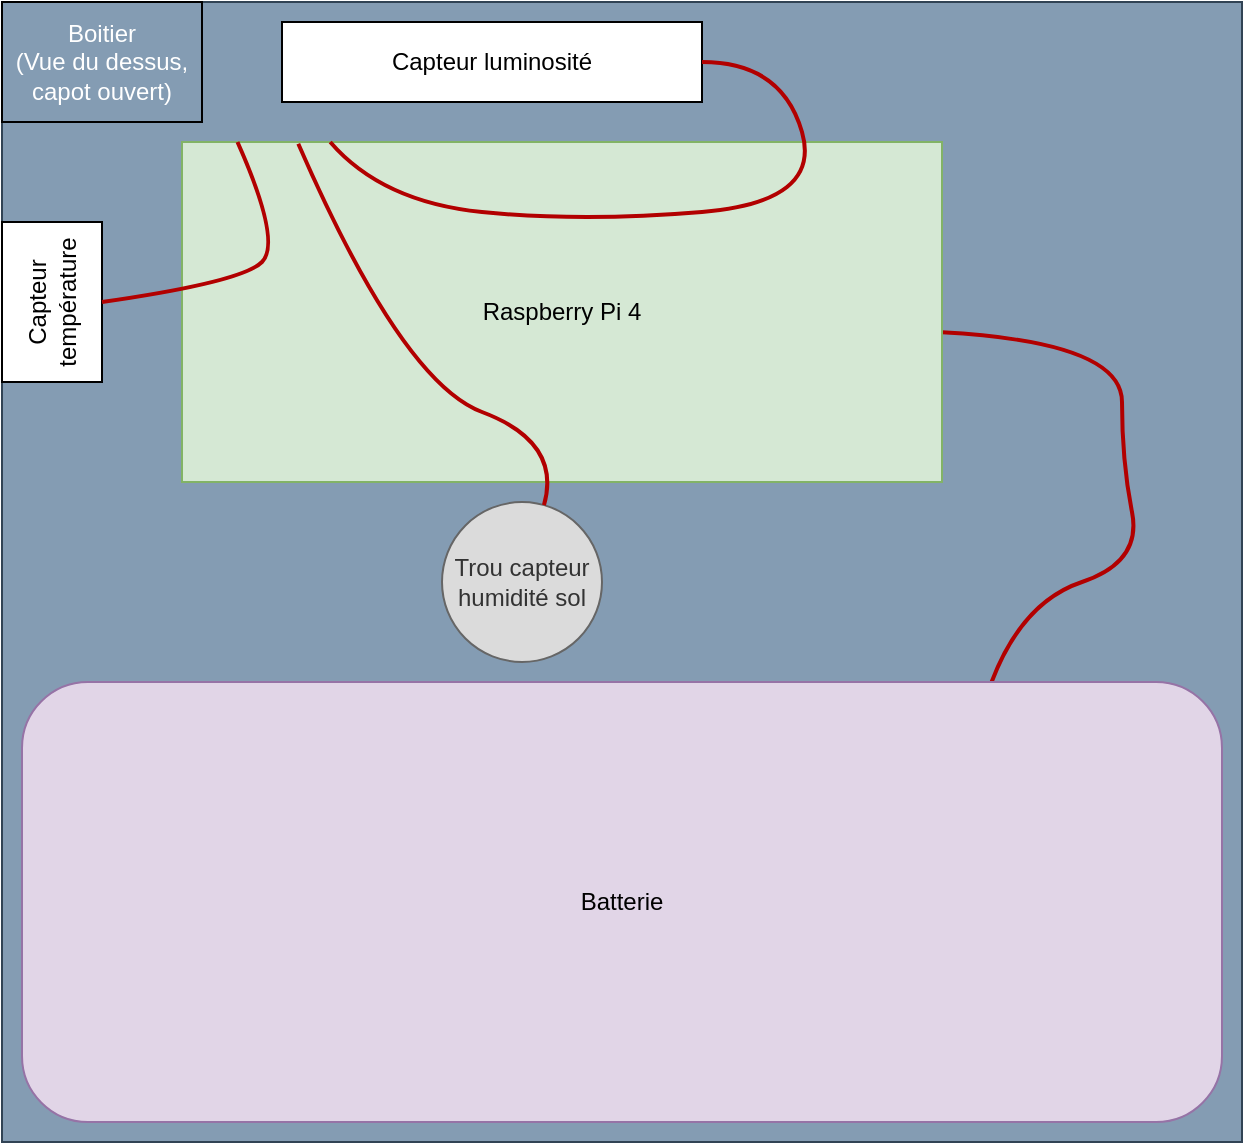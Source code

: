 <mxfile version="22.0.6" type="google" pages="3">
  <diagram name="Vue dessus (Capot ouvert)" id="7YZLE4ZBcksGeEbfaQYB">
    <mxGraphModel grid="1" page="1" gridSize="10" guides="1" tooltips="1" connect="1" arrows="1" fold="1" pageScale="1" pageWidth="827" pageHeight="1169" math="0" shadow="0">
      <root>
        <mxCell id="0" />
        <mxCell id="1" parent="0" />
        <mxCell id="GeYaM2doYyhK2UWj2Wl--1" value="" style="rounded=0;whiteSpace=wrap;html=1;fillColor=#849CB3;fontColor=#ffffff;strokeColor=#314354;" vertex="1" parent="1">
          <mxGeometry x="100" y="40" width="620" height="570" as="geometry" />
        </mxCell>
        <mxCell id="GeYaM2doYyhK2UWj2Wl--3" value="Boitier&lt;br&gt;(Vue du dessus,&lt;br&gt;capot ouvert)" style="text;html=1;strokeColor=default;fillColor=none;align=center;verticalAlign=middle;whiteSpace=wrap;rounded=0;fontColor=#FFFFFF;" vertex="1" parent="1">
          <mxGeometry x="100" y="40" width="100" height="60" as="geometry" />
        </mxCell>
        <mxCell id="GeYaM2doYyhK2UWj2Wl--12" value="" style="curved=1;endArrow=none;html=1;rounded=0;endFill=0;exitX=0.808;exitY=0;exitDx=0;exitDy=0;strokeColor=#B20000;fillColor=#e51400;strokeWidth=2;exitPerimeter=0;" edge="1" parent="1" source="GeYaM2doYyhK2UWj2Wl--4" target="GeYaM2doYyhK2UWj2Wl--2">
          <mxGeometry width="50" height="50" relative="1" as="geometry">
            <mxPoint x="470" y="290" as="sourcePoint" />
            <mxPoint x="520" y="240" as="targetPoint" />
            <Array as="points">
              <mxPoint x="610" y="340" />
              <mxPoint x="670" y="320" />
              <mxPoint x="660" y="270" />
              <mxPoint x="660" y="210" />
            </Array>
          </mxGeometry>
        </mxCell>
        <mxCell id="GeYaM2doYyhK2UWj2Wl--13" value="Capteur luminosité" style="rounded=0;whiteSpace=wrap;html=1;" vertex="1" parent="1">
          <mxGeometry x="240" y="50" width="210" height="40" as="geometry" />
        </mxCell>
        <mxCell id="GeYaM2doYyhK2UWj2Wl--15" value="Trou capteur&lt;br&gt;humidité sol" style="ellipse;whiteSpace=wrap;html=1;aspect=fixed;fillColor=#DBDBDB;fontColor=#333333;strokeColor=#666666;" vertex="1" parent="1">
          <mxGeometry x="320" y="290" width="80" height="80" as="geometry" />
        </mxCell>
        <mxCell id="GeYaM2doYyhK2UWj2Wl--2" value="Raspberry Pi 4" style="rounded=0;whiteSpace=wrap;html=1;fillColor=#d5e8d4;strokeColor=#82b366;" vertex="1" parent="1">
          <mxGeometry x="190" y="110" width="380" height="170" as="geometry" />
        </mxCell>
        <mxCell id="GeYaM2doYyhK2UWj2Wl--4" value="Batterie" style="rounded=1;whiteSpace=wrap;html=1;fillColor=#e1d5e7;strokeColor=#9673a6;" vertex="1" parent="1">
          <mxGeometry x="110" y="380" width="600" height="220" as="geometry" />
        </mxCell>
        <mxCell id="GeYaM2doYyhK2UWj2Wl--14" value="" style="curved=1;endArrow=none;html=1;rounded=0;exitX=1;exitY=0.5;exitDx=0;exitDy=0;endFill=0;strokeColor=#B20000;fillColor=#e51400;strokeWidth=2;entryX=0.195;entryY=0;entryDx=0;entryDy=0;entryPerimeter=0;" edge="1" parent="1" source="GeYaM2doYyhK2UWj2Wl--13" target="GeYaM2doYyhK2UWj2Wl--2">
          <mxGeometry width="50" height="50" relative="1" as="geometry">
            <mxPoint x="440" y="320" as="sourcePoint" />
            <mxPoint x="490" y="270" as="targetPoint" />
            <Array as="points">
              <mxPoint x="490" y="70" />
              <mxPoint x="510" y="140" />
              <mxPoint x="390" y="150" />
              <mxPoint x="290" y="140" />
            </Array>
          </mxGeometry>
        </mxCell>
        <mxCell id="GeYaM2doYyhK2UWj2Wl--16" value="Capteur&lt;br&gt;température" style="rounded=0;whiteSpace=wrap;html=1;rotation=-90;" vertex="1" parent="1">
          <mxGeometry x="85" y="165" width="80" height="50" as="geometry" />
        </mxCell>
        <mxCell id="GeYaM2doYyhK2UWj2Wl--17" value="" style="curved=1;endArrow=none;html=1;rounded=0;exitX=0.5;exitY=1;exitDx=0;exitDy=0;entryX=0.073;entryY=0;entryDx=0;entryDy=0;entryPerimeter=0;fillColor=#e51400;strokeColor=#B20000;strokeWidth=2;endFill=0;" edge="1" parent="1" source="GeYaM2doYyhK2UWj2Wl--16" target="GeYaM2doYyhK2UWj2Wl--2">
          <mxGeometry width="50" height="50" relative="1" as="geometry">
            <mxPoint x="380" y="290" as="sourcePoint" />
            <mxPoint x="230" y="110" as="targetPoint" />
            <Array as="points">
              <mxPoint x="220" y="180" />
              <mxPoint x="240" y="160" />
            </Array>
          </mxGeometry>
        </mxCell>
        <mxCell id="GeYaM2doYyhK2UWj2Wl--18" value="" style="curved=1;endArrow=none;html=1;rounded=0;fillColor=#e51400;strokeColor=#B20000;strokeWidth=2;exitX=0.153;exitY=0.005;exitDx=0;exitDy=0;exitPerimeter=0;endFill=0;" edge="1" parent="1" source="GeYaM2doYyhK2UWj2Wl--2" target="GeYaM2doYyhK2UWj2Wl--15">
          <mxGeometry width="50" height="50" relative="1" as="geometry">
            <mxPoint x="380" y="340" as="sourcePoint" />
            <mxPoint x="430" y="290" as="targetPoint" />
            <Array as="points">
              <mxPoint x="300" y="230" />
              <mxPoint x="380" y="260" />
            </Array>
          </mxGeometry>
        </mxCell>
      </root>
    </mxGraphModel>
  </diagram>
  <diagram name="Vue dessus (capot fermé)" id="RKaQPCWqnTOA_X_z9Cgp">
    <mxGraphModel grid="1" page="1" gridSize="10" guides="1" tooltips="1" connect="1" arrows="1" fold="1" pageScale="1" pageWidth="827" pageHeight="1169" math="0" shadow="0">
      <root>
        <mxCell id="6J8jQLH18q7H43Mv6fgO-0" />
        <mxCell id="6J8jQLH18q7H43Mv6fgO-1" parent="6J8jQLH18q7H43Mv6fgO-0" />
        <mxCell id="6J8jQLH18q7H43Mv6fgO-2" value="" style="rounded=0;whiteSpace=wrap;html=1;fillColor=#849CB3;fontColor=#ffffff;strokeColor=#314354;" parent="6J8jQLH18q7H43Mv6fgO-1" vertex="1">
          <mxGeometry x="100" y="40" width="620" height="570" as="geometry" />
        </mxCell>
        <mxCell id="6J8jQLH18q7H43Mv6fgO-5" value="Trou capteur de luminosité" style="rounded=0;whiteSpace=wrap;html=1;fillColor=#DBDBDB;fontColor=#333333;strokeColor=#666666;" vertex="1" parent="6J8jQLH18q7H43Mv6fgO-1">
          <mxGeometry x="240" y="50" width="210" height="40" as="geometry" />
        </mxCell>
        <mxCell id="lUSwLVfyvsHot6IUKxkO-0" value="Identifiant de l&#39;ensemble de capteurs" style="rounded=0;whiteSpace=wrap;html=1;fillColor=#f8cecc;strokeColor=#b85450;" vertex="1" parent="6J8jQLH18q7H43Mv6fgO-1">
          <mxGeometry x="265" y="210" width="290" height="230" as="geometry" />
        </mxCell>
        <mxCell id="ibGRTOOiLzDv2dFRYpBS-0" value="Boitier&lt;br&gt;(Vue du dessus,&lt;br&gt;capot fermé)" style="text;html=1;strokeColor=default;fillColor=none;align=center;verticalAlign=middle;whiteSpace=wrap;rounded=0;fontColor=#FFFFFF;" vertex="1" parent="6J8jQLH18q7H43Mv6fgO-1">
          <mxGeometry x="100" y="40" width="100" height="60" as="geometry" />
        </mxCell>
      </root>
    </mxGraphModel>
  </diagram>
  <diagram id="fG3WYiz9GLXHcp4ow7hu" name="Vue latérale">
    <mxGraphModel grid="1" page="1" gridSize="10" guides="1" tooltips="1" connect="1" arrows="1" fold="1" pageScale="1" pageWidth="827" pageHeight="1169" math="0" shadow="0">
      <root>
        <mxCell id="0" />
        <mxCell id="1" parent="0" />
        <mxCell id="QLUbPCZzPvHS4t5YkdzD-1" value="Sonde&lt;br&gt;humidité du sol" style="shape=step;perimeter=stepPerimeter;whiteSpace=wrap;html=1;fixedSize=1;rotation=90;fillColor=#6d8764;fontColor=#ffffff;strokeColor=#3A5431;direction=east;" vertex="1" parent="1">
          <mxGeometry x="290" y="366.13" width="187.5" height="47.25" as="geometry" />
        </mxCell>
        <mxCell id="R6w3wCWfb2Awr9lkt-Ki-1" value="" style="rounded=0;whiteSpace=wrap;html=1;fillColor=#849CB3;fontColor=#ffffff;strokeColor=#314354;" vertex="1" parent="1">
          <mxGeometry x="120" y="160" width="570" height="160" as="geometry" />
        </mxCell>
        <mxCell id="QLUbPCZzPvHS4t5YkdzD-2" value="Trou capteur température" style="rounded=0;whiteSpace=wrap;html=1;fillColor=#DBDBDB;fontColor=#333333;strokeColor=#666666;" vertex="1" parent="1">
          <mxGeometry x="220" y="200" width="80" height="40" as="geometry" />
        </mxCell>
        <mxCell id="H3kYJvDYqA1T8mnHDF58-1" value="Boitier&lt;br&gt;(Vue latérale)" style="text;html=1;strokeColor=default;fillColor=none;align=center;verticalAlign=middle;whiteSpace=wrap;rounded=0;fontColor=#FFFFFF;" vertex="1" parent="1">
          <mxGeometry x="120" y="160" width="90" height="60" as="geometry" />
        </mxCell>
      </root>
    </mxGraphModel>
  </diagram>
</mxfile>

